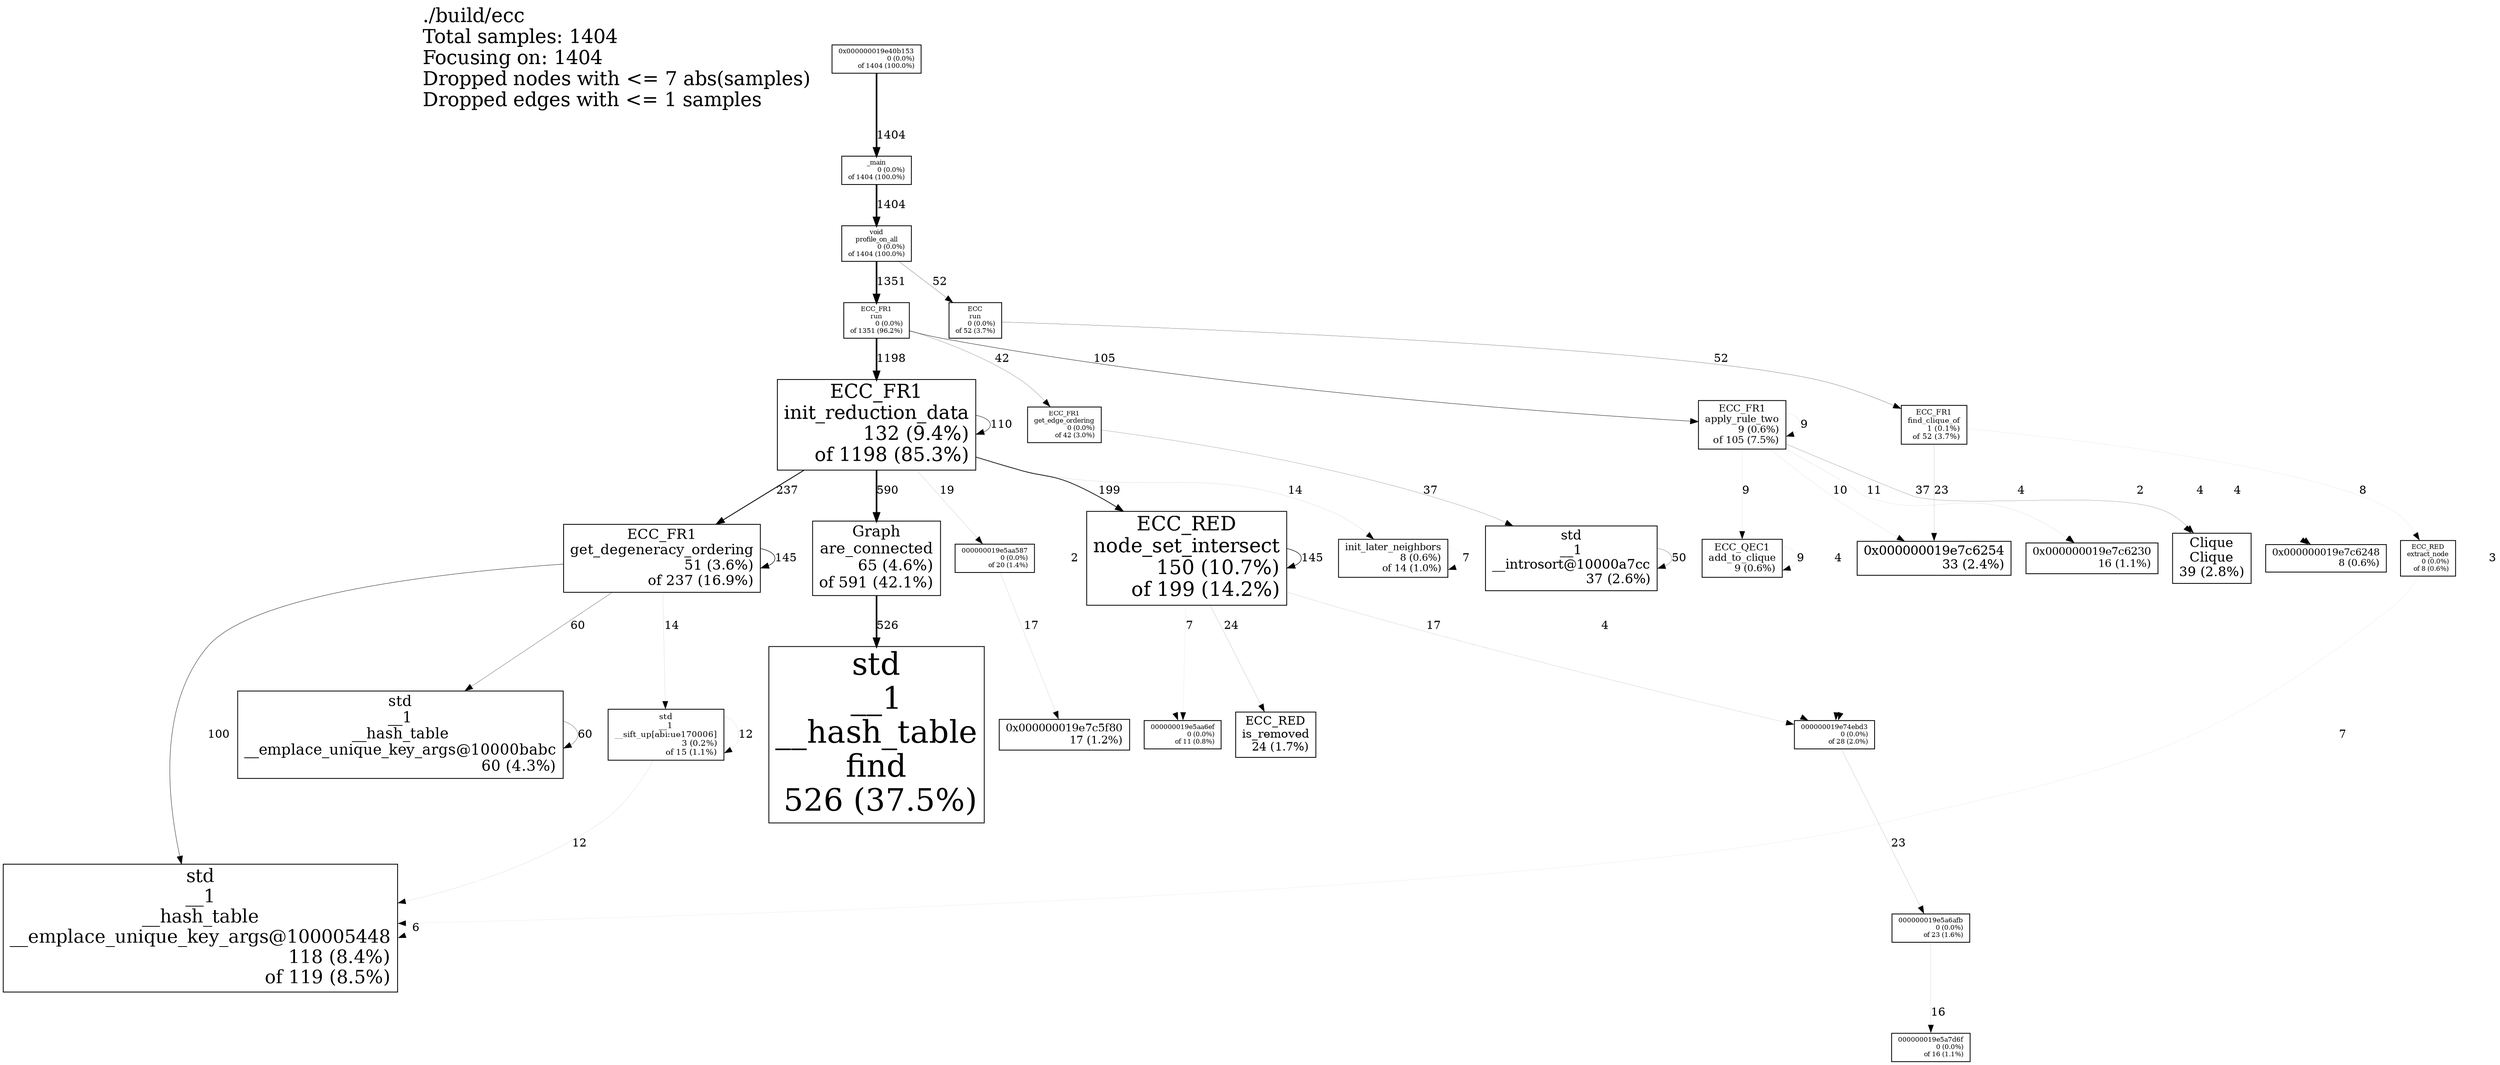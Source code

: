 digraph "./build/ecc; 1404 samples" {
node [width=0.375,height=0.25];
Legend [shape=box,fontsize=24,shape=plaintext,label="./build/ecc\lTotal samples: 1404\lFocusing on: 1404\lDropped nodes with <= 7 abs(samples)\lDropped edges with <= 1 samples\l"];
N1 [label="0x000000019e40b153\n0 (0.0%)\rof 1404 (100.0%)\r",shape=box,fontsize=8.0];
N2 [label="_main\n0 (0.0%)\rof 1404 (100.0%)\r",shape=box,fontsize=8.0];
N3 [label="void\nprofile_on_all\n0 (0.0%)\rof 1404 (100.0%)\r",shape=box,fontsize=8.0];
N4 [label="ECC_FR1\nrun\n0 (0.0%)\rof 1351 (96.2%)\r",shape=box,fontsize=8.0];
N5 [label="ECC_FR1\ninit_reduction_data\n132 (9.4%)\rof 1198 (85.3%)\r",shape=box,fontsize=23.3];
N6 [label="Graph\nare_connected\n65 (4.6%)\rof 591 (42.1%)\r",shape=box,fontsize=18.8];
N7 [label="std\n__1\n__hash_table\nfind\n526 (37.5%)\r",shape=box,fontsize=38.6];
N8 [label="ECC_FR1\nget_degeneracy_ordering\n51 (3.6%)\rof 237 (16.9%)\r",shape=box,fontsize=17.5];
N9 [label="ECC_RED\nnode_set_intersect\n150 (10.7%)\rof 199 (14.2%)\r",shape=box,fontsize=24.3];
N10 [label="std\n__1\n__hash_table\n__emplace_unique_key_args@100005448\n118 (8.4%)\rof 119 (8.5%)\r",shape=box,fontsize=22.5];
N11 [label="ECC_FR1\napply_rule_two\n9 (0.6%)\rof 105 (7.5%)\r",shape=box,fontsize=12.0];
N12 [label="std\n__1\n__hash_table\n__emplace_unique_key_args@10000babc\n60 (4.3%)\r",shape=box,fontsize=18.3];
N13 [label="ECC\nrun\n0 (0.0%)\rof 52 (3.7%)\r",shape=box,fontsize=8.0];
N14 [label="ECC_FR1\nfind_clique_of\n1 (0.1%)\rof 52 (3.7%)\r",shape=box,fontsize=9.3];
N15 [label="ECC_FR1\nget_edge_ordering\n0 (0.0%)\rof 42 (3.0%)\r",shape=box,fontsize=8.0];
N16 [label="Clique\nClique\n39 (2.8%)\r",shape=box,fontsize=16.3];
N17 [label="std\n__1\n__introsort@10000a7cc\n37 (2.6%)\r",shape=box,fontsize=16.1];
N18 [label="0x000000019e7c6254\n33 (2.4%)\r",shape=box,fontsize=15.7];
N19 [label="000000019e74ebd3\n0 (0.0%)\rof 28 (2.0%)\r",shape=box,fontsize=8.0];
N20 [label="ECC_RED\nis_removed\n24 (1.7%)\r",shape=box,fontsize=14.5];
N21 [label="000000019e5a6afb\n0 (0.0%)\rof 23 (1.6%)\r",shape=box,fontsize=8.0];
N22 [label="000000019e5aa587\n0 (0.0%)\rof 20 (1.4%)\r",shape=box,fontsize=8.0];
N23 [label="0x000000019e7c5f80\n17 (1.2%)\r",shape=box,fontsize=13.5];
N24 [label="000000019e5a7d6f\n0 (0.0%)\rof 16 (1.1%)\r",shape=box,fontsize=8.0];
N25 [label="0x000000019e7c6230\n16 (1.1%)\r",shape=box,fontsize=13.3];
N26 [label="std\n__1\n__sift_up[abi:ue170006]\n3 (0.2%)\rof 15 (1.1%)\r",shape=box,fontsize=10.3];
N27 [label="init_later_neighbors\n8 (0.6%)\rof 14 (1.0%)\r",shape=box,fontsize=11.8];
N28 [label="000000019e5aa6ef\n0 (0.0%)\rof 11 (0.8%)\r",shape=box,fontsize=8.0];
N29 [label="ECC_QEC1\nadd_to_clique\n9 (0.6%)\r",shape=box,fontsize=12.0];
N30 [label="0x000000019e7c6248\n8 (0.6%)\r",shape=box,fontsize=11.8];
N31 [label="ECC_RED\nextract_node\n0 (0.0%)\rof 8 (0.6%)\r",shape=box,fontsize=8.0];
N2 -> N3 [label=1404, weight=159, style="setlinewidth(2.000000)"];
N1 -> N2 [label=1404, weight=159, style="setlinewidth(2.000000)"];
N3 -> N4 [label=1351, weight=155, style="setlinewidth(2.000000)"];
N4 -> N5 [label=1198, weight=142, style="setlinewidth(2.000000)"];
N5 -> N6 [label=590, weight=87, style="setlinewidth(2.000000)"];
N6 -> N7 [label=526, weight=80, style="setlinewidth(2.000000)"];
N5 -> N8 [label=237, weight=45, style="setlinewidth(1.012821)"];
N5 -> N9 [label=199, weight=40, style="setlinewidth(0.850427)"];
N8 -> N8 [label=145, weight=32, style="setlinewidth(0.619658)"];
N9 -> N9 [label=145, weight=32, style="setlinewidth(0.619658)"];
N5 -> N5 [label=110, weight=26, style="setlinewidth(0.470085)"];
N4 -> N11 [label=105, weight=25, style="setlinewidth(0.448718)"];
N8 -> N10 [label=100, weight=25, style="setlinewidth(0.427350)"];
N8 -> N12 [label=60, weight=17, style="setlinewidth(0.256410)"];
N12 -> N12 [label=60, weight=17, style="setlinewidth(0.256410)"];
N13 -> N14 [label=52, weight=15, style="setlinewidth(0.222222)"];
N3 -> N13 [label=52, weight=15, style="setlinewidth(0.222222)"];
N17 -> N17 [label=50, weight=15, style="setlinewidth(0.213675)"];
N4 -> N15 [label=42, weight=13, style="setlinewidth(0.179487)"];
N11 -> N16 [label=37, weight=12, style="setlinewidth(0.158120)"];
N15 -> N17 [label=37, weight=12, style="setlinewidth(0.158120)"];
N9 -> N20 [label=24, weight=9, style="setlinewidth(0.102564)"];
N14 -> N18 [label=23, weight=8, style="setlinewidth(0.098291)"];
N19 -> N21 [label=23, weight=8, style="setlinewidth(0.098291)"];
N5 -> N22 [label=19, weight=7, style="setlinewidth(0.081197)"];
N9 -> N19 [label=17, weight=7, style="setlinewidth(0.072650)"];
N22 -> N23 [label=17, weight=7, style="setlinewidth(0.072650)"];
N21 -> N24 [label=16, weight=6, style="setlinewidth(0.068376)"];
N5 -> N27 [label=14, weight=6, style="setlinewidth(0.059829)"];
N8 -> N26 [label=14, weight=6, style="setlinewidth(0.059829)"];
N26 -> N26 [label=12, weight=5, style="setlinewidth(0.051282)"];
N26 -> N10 [label=12, weight=5, style="setlinewidth(0.051282)"];
N11 -> N25 [label=11, weight=5, style="setlinewidth(0.047009)"];
N11 -> N18 [label=10, weight=5, style="setlinewidth(0.042735)"];
N29 -> N29 [label=9, weight=4, style="setlinewidth(0.038462)"];
N11 -> N29 [label=9, weight=4, style="setlinewidth(0.038462)"];
N11 -> N11 [label=9, weight=4, style="setlinewidth(0.038462)"];
N14 -> N31 [label=8, weight=4, style="setlinewidth(0.034188)"];
N31 -> N10 [label=7, weight=3, style="setlinewidth(0.029915)"];
N27 -> N27 [label=7, weight=3, style="setlinewidth(0.029915)"];
N9 -> N28 [label=7, weight=3, style="setlinewidth(0.029915)"];
N10 -> N10 [label=6, weight=3, style="setlinewidth(0.025641)"];
N27 -> N19 [label=4, weight=2, style="setlinewidth(0.017094)"];
N14 -> N25 [label=4, weight=2, style="setlinewidth(0.017094)"];
N14 -> N30 [label=4, weight=2, style="setlinewidth(0.017094)"];
N11 -> N30 [label=4, weight=2, style="setlinewidth(0.017094)"];
N11 -> N19 [label=4, weight=2, style="setlinewidth(0.017094)"];
N14 -> N19 [label=3, weight=2, style="setlinewidth(0.012821)"];
N5 -> N28 [label=2, weight=1, style="setlinewidth(0.008547)"];
N14 -> N16 [label=2, weight=1, style="setlinewidth(0.008547)"];
}
